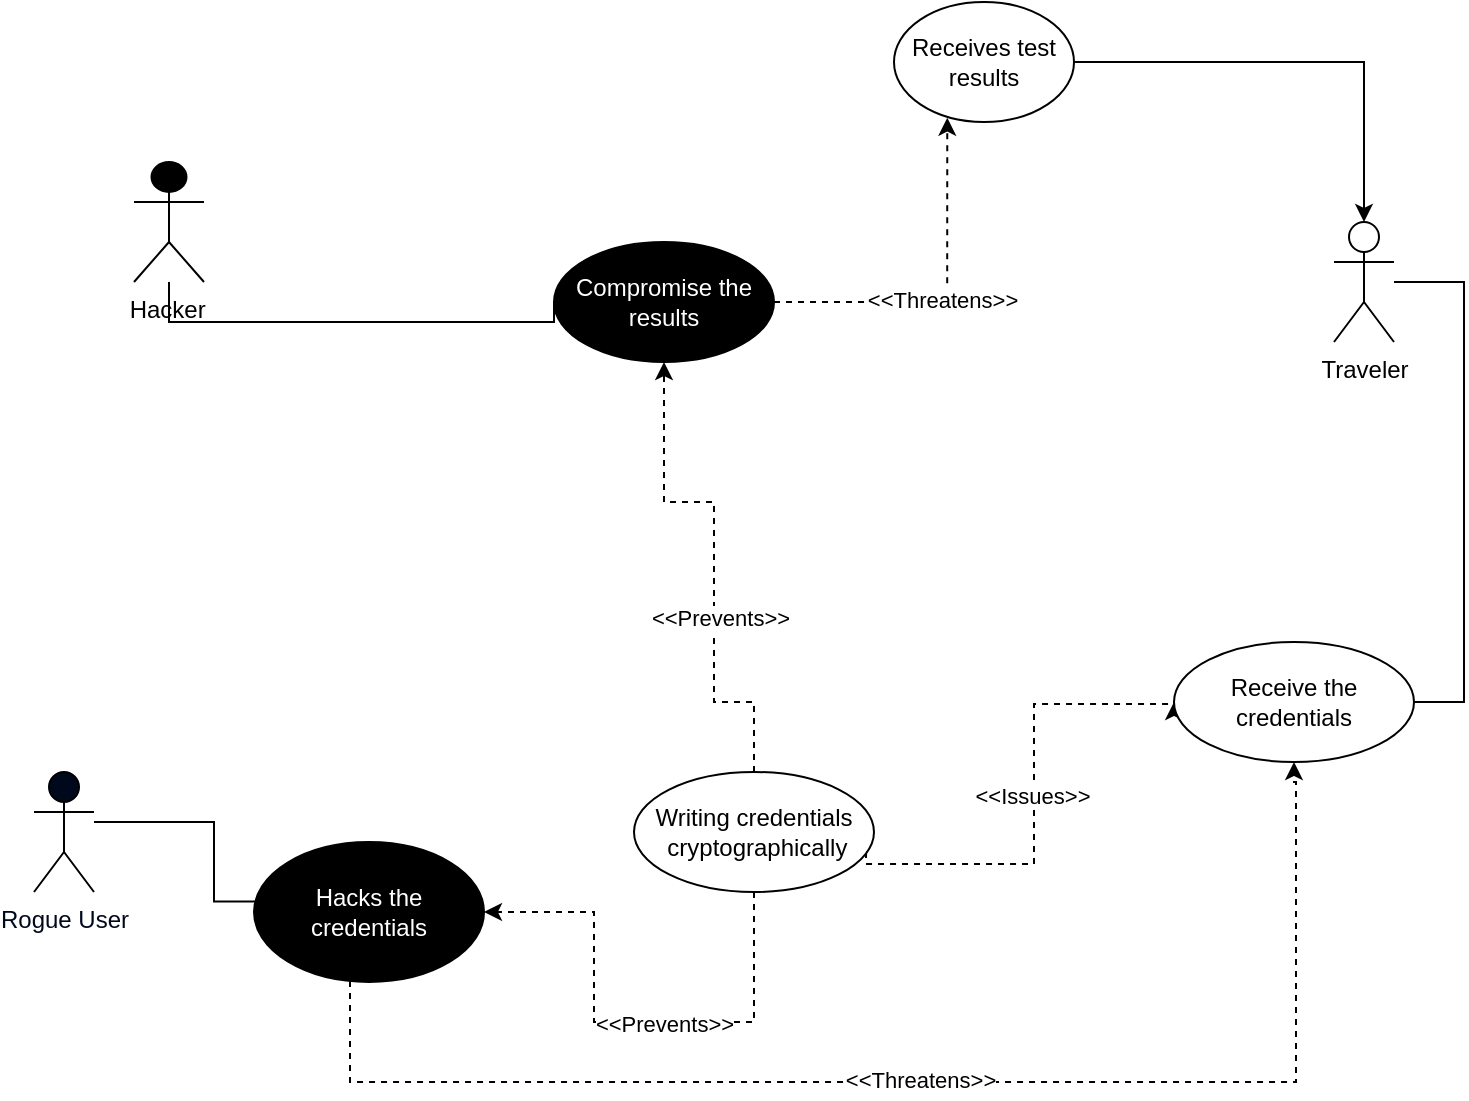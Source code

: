 <mxfile version="21.8.2" type="github">
  <diagram name="Page-1" id="hHoQwFloUAMHd9b8XSfH">
    <mxGraphModel dx="942" dy="1695" grid="1" gridSize="10" guides="1" tooltips="1" connect="1" arrows="1" fold="1" page="1" pageScale="1" pageWidth="850" pageHeight="1100" math="0" shadow="0">
      <root>
        <mxCell id="0" />
        <mxCell id="1" parent="0" />
        <mxCell id="bgF9OY12VIYj5gz-CZeS-47" style="edgeStyle=orthogonalEdgeStyle;rounded=0;orthogonalLoop=1;jettySize=auto;html=1;entryX=1;entryY=0.5;entryDx=0;entryDy=0;endArrow=none;endFill=0;" parent="1" source="bgF9OY12VIYj5gz-CZeS-6" target="bgF9OY12VIYj5gz-CZeS-46" edge="1">
          <mxGeometry relative="1" as="geometry">
            <mxPoint x="890" y="130" as="sourcePoint" />
            <Array as="points">
              <mxPoint x="785" y="230" />
            </Array>
          </mxGeometry>
        </mxCell>
        <object label="Traveler" id="bgF9OY12VIYj5gz-CZeS-6">
          <mxCell style="shape=umlActor;verticalLabelPosition=bottom;verticalAlign=top;html=1;outlineConnect=0;" parent="1" vertex="1">
            <mxGeometry x="720" y="-10" width="30" height="60" as="geometry" />
          </mxCell>
        </object>
        <mxCell id="bgF9OY12VIYj5gz-CZeS-39" style="edgeStyle=orthogonalEdgeStyle;rounded=0;orthogonalLoop=1;jettySize=auto;html=1;dashed=1;entryX=1;entryY=0.5;entryDx=0;entryDy=0;exitX=0.5;exitY=1;exitDx=0;exitDy=0;" parent="1" source="bgF9OY12VIYj5gz-CZeS-14" target="bgF9OY12VIYj5gz-CZeS-28" edge="1">
          <mxGeometry relative="1" as="geometry">
            <mxPoint x="340" y="290" as="targetPoint" />
            <Array as="points">
              <mxPoint x="430" y="390" />
              <mxPoint x="350" y="390" />
              <mxPoint x="350" y="335" />
            </Array>
          </mxGeometry>
        </mxCell>
        <mxCell id="bgF9OY12VIYj5gz-CZeS-40" value="&amp;lt;&amp;lt;Prevents&amp;gt;&amp;gt;" style="edgeLabel;html=1;align=center;verticalAlign=middle;resizable=0;points=[];" parent="bgF9OY12VIYj5gz-CZeS-39" vertex="1" connectable="0">
          <mxGeometry x="-0.33" y="1" relative="1" as="geometry">
            <mxPoint x="-25" as="offset" />
          </mxGeometry>
        </mxCell>
        <mxCell id="bgF9OY12VIYj5gz-CZeS-51" style="edgeStyle=orthogonalEdgeStyle;rounded=0;orthogonalLoop=1;jettySize=auto;html=1;dashed=1;exitX=0.967;exitY=0.667;exitDx=0;exitDy=0;entryX=0;entryY=0.5;entryDx=0;entryDy=0;exitPerimeter=0;" parent="1" edge="1" target="bgF9OY12VIYj5gz-CZeS-46" source="bgF9OY12VIYj5gz-CZeS-14">
          <mxGeometry relative="1" as="geometry">
            <mxPoint x="540" y="310.95" as="sourcePoint" />
            <mxPoint x="640.0" y="230.95" as="targetPoint" />
            <Array as="points">
              <mxPoint x="486" y="311" />
              <mxPoint x="570" y="311" />
              <mxPoint x="570" y="231" />
            </Array>
          </mxGeometry>
        </mxCell>
        <mxCell id="bgF9OY12VIYj5gz-CZeS-52" value="&amp;lt;&amp;lt;Issues&amp;gt;&amp;gt;" style="edgeLabel;html=1;align=center;verticalAlign=middle;resizable=0;points=[];" parent="bgF9OY12VIYj5gz-CZeS-51" vertex="1" connectable="0">
          <mxGeometry x="0.28" y="1" relative="1" as="geometry">
            <mxPoint y="30" as="offset" />
          </mxGeometry>
        </mxCell>
        <mxCell id="bgF9OY12VIYj5gz-CZeS-81" style="edgeStyle=orthogonalEdgeStyle;rounded=0;orthogonalLoop=1;jettySize=auto;html=1;exitX=0.5;exitY=0;exitDx=0;exitDy=0;entryX=0.5;entryY=1;entryDx=0;entryDy=0;dashed=1;" parent="1" source="bgF9OY12VIYj5gz-CZeS-14" target="bgF9OY12VIYj5gz-CZeS-74" edge="1">
          <mxGeometry relative="1" as="geometry">
            <Array as="points">
              <mxPoint x="430" y="230" />
              <mxPoint x="410" y="230" />
              <mxPoint x="410" y="130" />
              <mxPoint x="385" y="130" />
            </Array>
          </mxGeometry>
        </mxCell>
        <mxCell id="bgF9OY12VIYj5gz-CZeS-82" value="&amp;lt;&amp;lt;Prevents&amp;gt;&amp;gt;" style="edgeLabel;html=1;align=center;verticalAlign=middle;resizable=0;points=[];" parent="bgF9OY12VIYj5gz-CZeS-81" vertex="1" connectable="0">
          <mxGeometry x="-0.12" y="-3" relative="1" as="geometry">
            <mxPoint y="13" as="offset" />
          </mxGeometry>
        </mxCell>
        <mxCell id="bgF9OY12VIYj5gz-CZeS-14" value="Writing credentials &amp;nbsp;cryptographically" style="ellipse;whiteSpace=wrap;html=1;" parent="1" vertex="1">
          <mxGeometry x="370" y="265" width="120" height="60" as="geometry" />
        </mxCell>
        <mxCell id="bgF9OY12VIYj5gz-CZeS-17" value="Receives test results" style="ellipse;whiteSpace=wrap;html=1;" parent="1" vertex="1">
          <mxGeometry x="500" y="-120" width="90" height="60" as="geometry" />
        </mxCell>
        <mxCell id="bgF9OY12VIYj5gz-CZeS-22" value="&lt;font color=&quot;#00091c&quot;&gt;Rogue User&lt;/font&gt;" style="shape=umlActor;verticalLabelPosition=bottom;verticalAlign=top;html=1;outlineConnect=0;fillColor=#00091C;fontColor=#ffffff;strokeColor=#000000;" parent="1" vertex="1">
          <mxGeometry x="70" y="265" width="30" height="60" as="geometry" />
        </mxCell>
        <mxCell id="bgF9OY12VIYj5gz-CZeS-24" value="" style="edgeStyle=orthogonalEdgeStyle;rounded=0;orthogonalLoop=1;jettySize=auto;html=1;entryX=0.025;entryY=0.425;entryDx=0;entryDy=0;entryPerimeter=0;endArrow=none;endFill=0;" parent="1" source="bgF9OY12VIYj5gz-CZeS-22" target="bgF9OY12VIYj5gz-CZeS-28" edge="1">
          <mxGeometry relative="1" as="geometry">
            <mxPoint x="260" y="460" as="targetPoint" />
            <Array as="points">
              <mxPoint x="160" y="290" />
              <mxPoint x="160" y="330" />
            </Array>
          </mxGeometry>
        </mxCell>
        <mxCell id="bgF9OY12VIYj5gz-CZeS-72" style="edgeStyle=orthogonalEdgeStyle;rounded=0;orthogonalLoop=1;jettySize=auto;html=1;entryX=0.5;entryY=1;entryDx=0;entryDy=0;dashed=1;" parent="1" source="bgF9OY12VIYj5gz-CZeS-28" target="bgF9OY12VIYj5gz-CZeS-46" edge="1">
          <mxGeometry relative="1" as="geometry">
            <mxPoint x="700" y="280" as="targetPoint" />
            <Array as="points">
              <mxPoint x="228" y="420" />
              <mxPoint x="701" y="420" />
              <mxPoint x="701" y="270" />
              <mxPoint x="700" y="270" />
            </Array>
          </mxGeometry>
        </mxCell>
        <mxCell id="bgF9OY12VIYj5gz-CZeS-73" value="&amp;lt;&amp;lt;Threatens&amp;gt;&amp;gt;" style="edgeLabel;html=1;align=center;verticalAlign=middle;resizable=0;points=[];" parent="bgF9OY12VIYj5gz-CZeS-72" vertex="1" connectable="0">
          <mxGeometry x="-0.019" y="1" relative="1" as="geometry">
            <mxPoint as="offset" />
          </mxGeometry>
        </mxCell>
        <mxCell id="bgF9OY12VIYj5gz-CZeS-28" value="&lt;font color=&quot;#ffffff&quot;&gt;Hacks the credentials&lt;/font&gt;" style="ellipse;whiteSpace=wrap;html=1;fillColor=#000000;" parent="1" vertex="1">
          <mxGeometry x="180" y="300" width="115" height="70" as="geometry" />
        </mxCell>
        <mxCell id="bgF9OY12VIYj5gz-CZeS-46" value="Receive the credentials" style="ellipse;whiteSpace=wrap;html=1;" parent="1" vertex="1">
          <mxGeometry x="640" y="200" width="120" height="60" as="geometry" />
        </mxCell>
        <mxCell id="bgF9OY12VIYj5gz-CZeS-75" style="edgeStyle=orthogonalEdgeStyle;rounded=0;orthogonalLoop=1;jettySize=auto;html=1;entryX=0;entryY=0.5;entryDx=0;entryDy=0;endArrow=none;endFill=0;" parent="1" source="bgF9OY12VIYj5gz-CZeS-64" target="bgF9OY12VIYj5gz-CZeS-74" edge="1">
          <mxGeometry relative="1" as="geometry">
            <Array as="points">
              <mxPoint x="138" y="40" />
            </Array>
          </mxGeometry>
        </mxCell>
        <mxCell id="bgF9OY12VIYj5gz-CZeS-64" value="Hacker&amp;nbsp;" style="shape=umlActor;verticalLabelPosition=bottom;verticalAlign=top;html=1;outlineConnect=0;fillColor=#000000;" parent="1" vertex="1">
          <mxGeometry x="120" y="-40" width="35" height="60" as="geometry" />
        </mxCell>
        <mxCell id="bgF9OY12VIYj5gz-CZeS-70" style="edgeStyle=orthogonalEdgeStyle;rounded=0;orthogonalLoop=1;jettySize=auto;html=1;entryX=0.5;entryY=0;entryDx=0;entryDy=0;entryPerimeter=0;" parent="1" source="bgF9OY12VIYj5gz-CZeS-17" target="bgF9OY12VIYj5gz-CZeS-6" edge="1">
          <mxGeometry relative="1" as="geometry" />
        </mxCell>
        <mxCell id="bgF9OY12VIYj5gz-CZeS-74" value="&lt;font color=&quot;#ffffff&quot;&gt;Compromise the results&lt;/font&gt;" style="ellipse;whiteSpace=wrap;html=1;fillColor=#000000;" parent="1" vertex="1">
          <mxGeometry x="330" width="110" height="60" as="geometry" />
        </mxCell>
        <mxCell id="bgF9OY12VIYj5gz-CZeS-77" style="edgeStyle=orthogonalEdgeStyle;rounded=0;orthogonalLoop=1;jettySize=auto;html=1;entryX=0.296;entryY=0.964;entryDx=0;entryDy=0;entryPerimeter=0;dashed=1;" parent="1" source="bgF9OY12VIYj5gz-CZeS-74" target="bgF9OY12VIYj5gz-CZeS-17" edge="1">
          <mxGeometry relative="1" as="geometry" />
        </mxCell>
        <mxCell id="bgF9OY12VIYj5gz-CZeS-80" value="&amp;lt;&amp;lt;Threatens&amp;gt;&amp;gt;" style="edgeLabel;html=1;align=center;verticalAlign=middle;resizable=0;points=[];" parent="bgF9OY12VIYj5gz-CZeS-77" vertex="1" connectable="0">
          <mxGeometry x="-0.161" y="1" relative="1" as="geometry">
            <mxPoint x="9" as="offset" />
          </mxGeometry>
        </mxCell>
      </root>
    </mxGraphModel>
  </diagram>
</mxfile>
